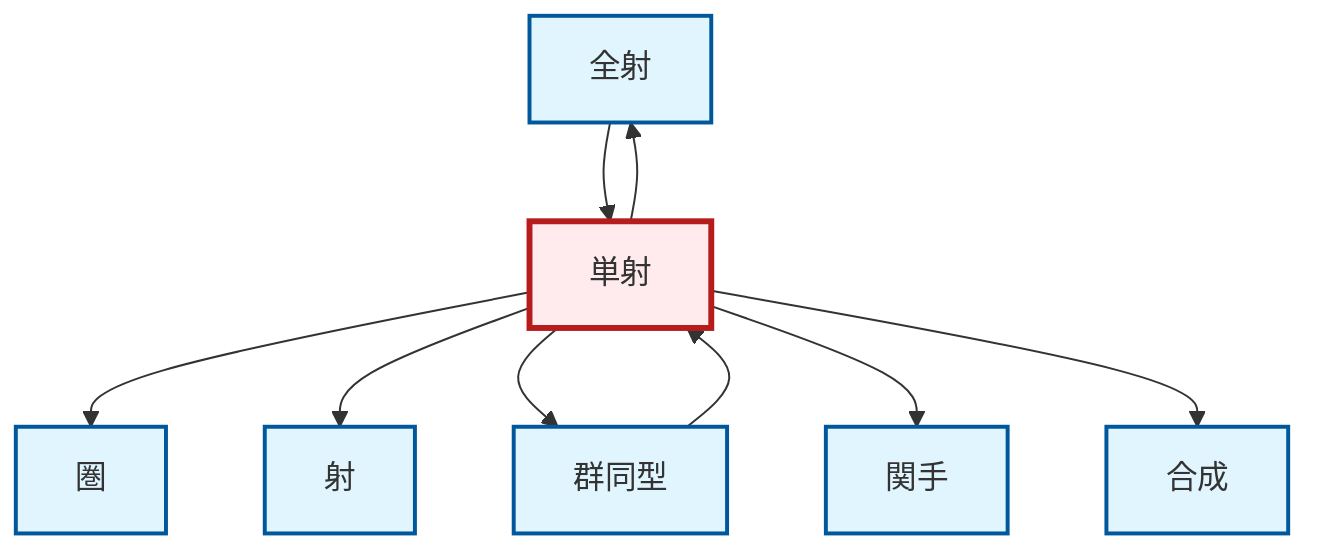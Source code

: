 graph TD
    classDef definition fill:#e1f5fe,stroke:#01579b,stroke-width:2px
    classDef theorem fill:#f3e5f5,stroke:#4a148c,stroke-width:2px
    classDef axiom fill:#fff3e0,stroke:#e65100,stroke-width:2px
    classDef example fill:#e8f5e9,stroke:#1b5e20,stroke-width:2px
    classDef current fill:#ffebee,stroke:#b71c1c,stroke-width:3px
    def-category["圏"]:::definition
    def-epimorphism["全射"]:::definition
    def-isomorphism["群同型"]:::definition
    def-monomorphism["単射"]:::definition
    def-composition["合成"]:::definition
    def-morphism["射"]:::definition
    def-functor["関手"]:::definition
    def-monomorphism --> def-category
    def-monomorphism --> def-morphism
    def-monomorphism --> def-epimorphism
    def-epimorphism --> def-monomorphism
    def-monomorphism --> def-isomorphism
    def-monomorphism --> def-functor
    def-isomorphism --> def-monomorphism
    def-monomorphism --> def-composition
    class def-monomorphism current